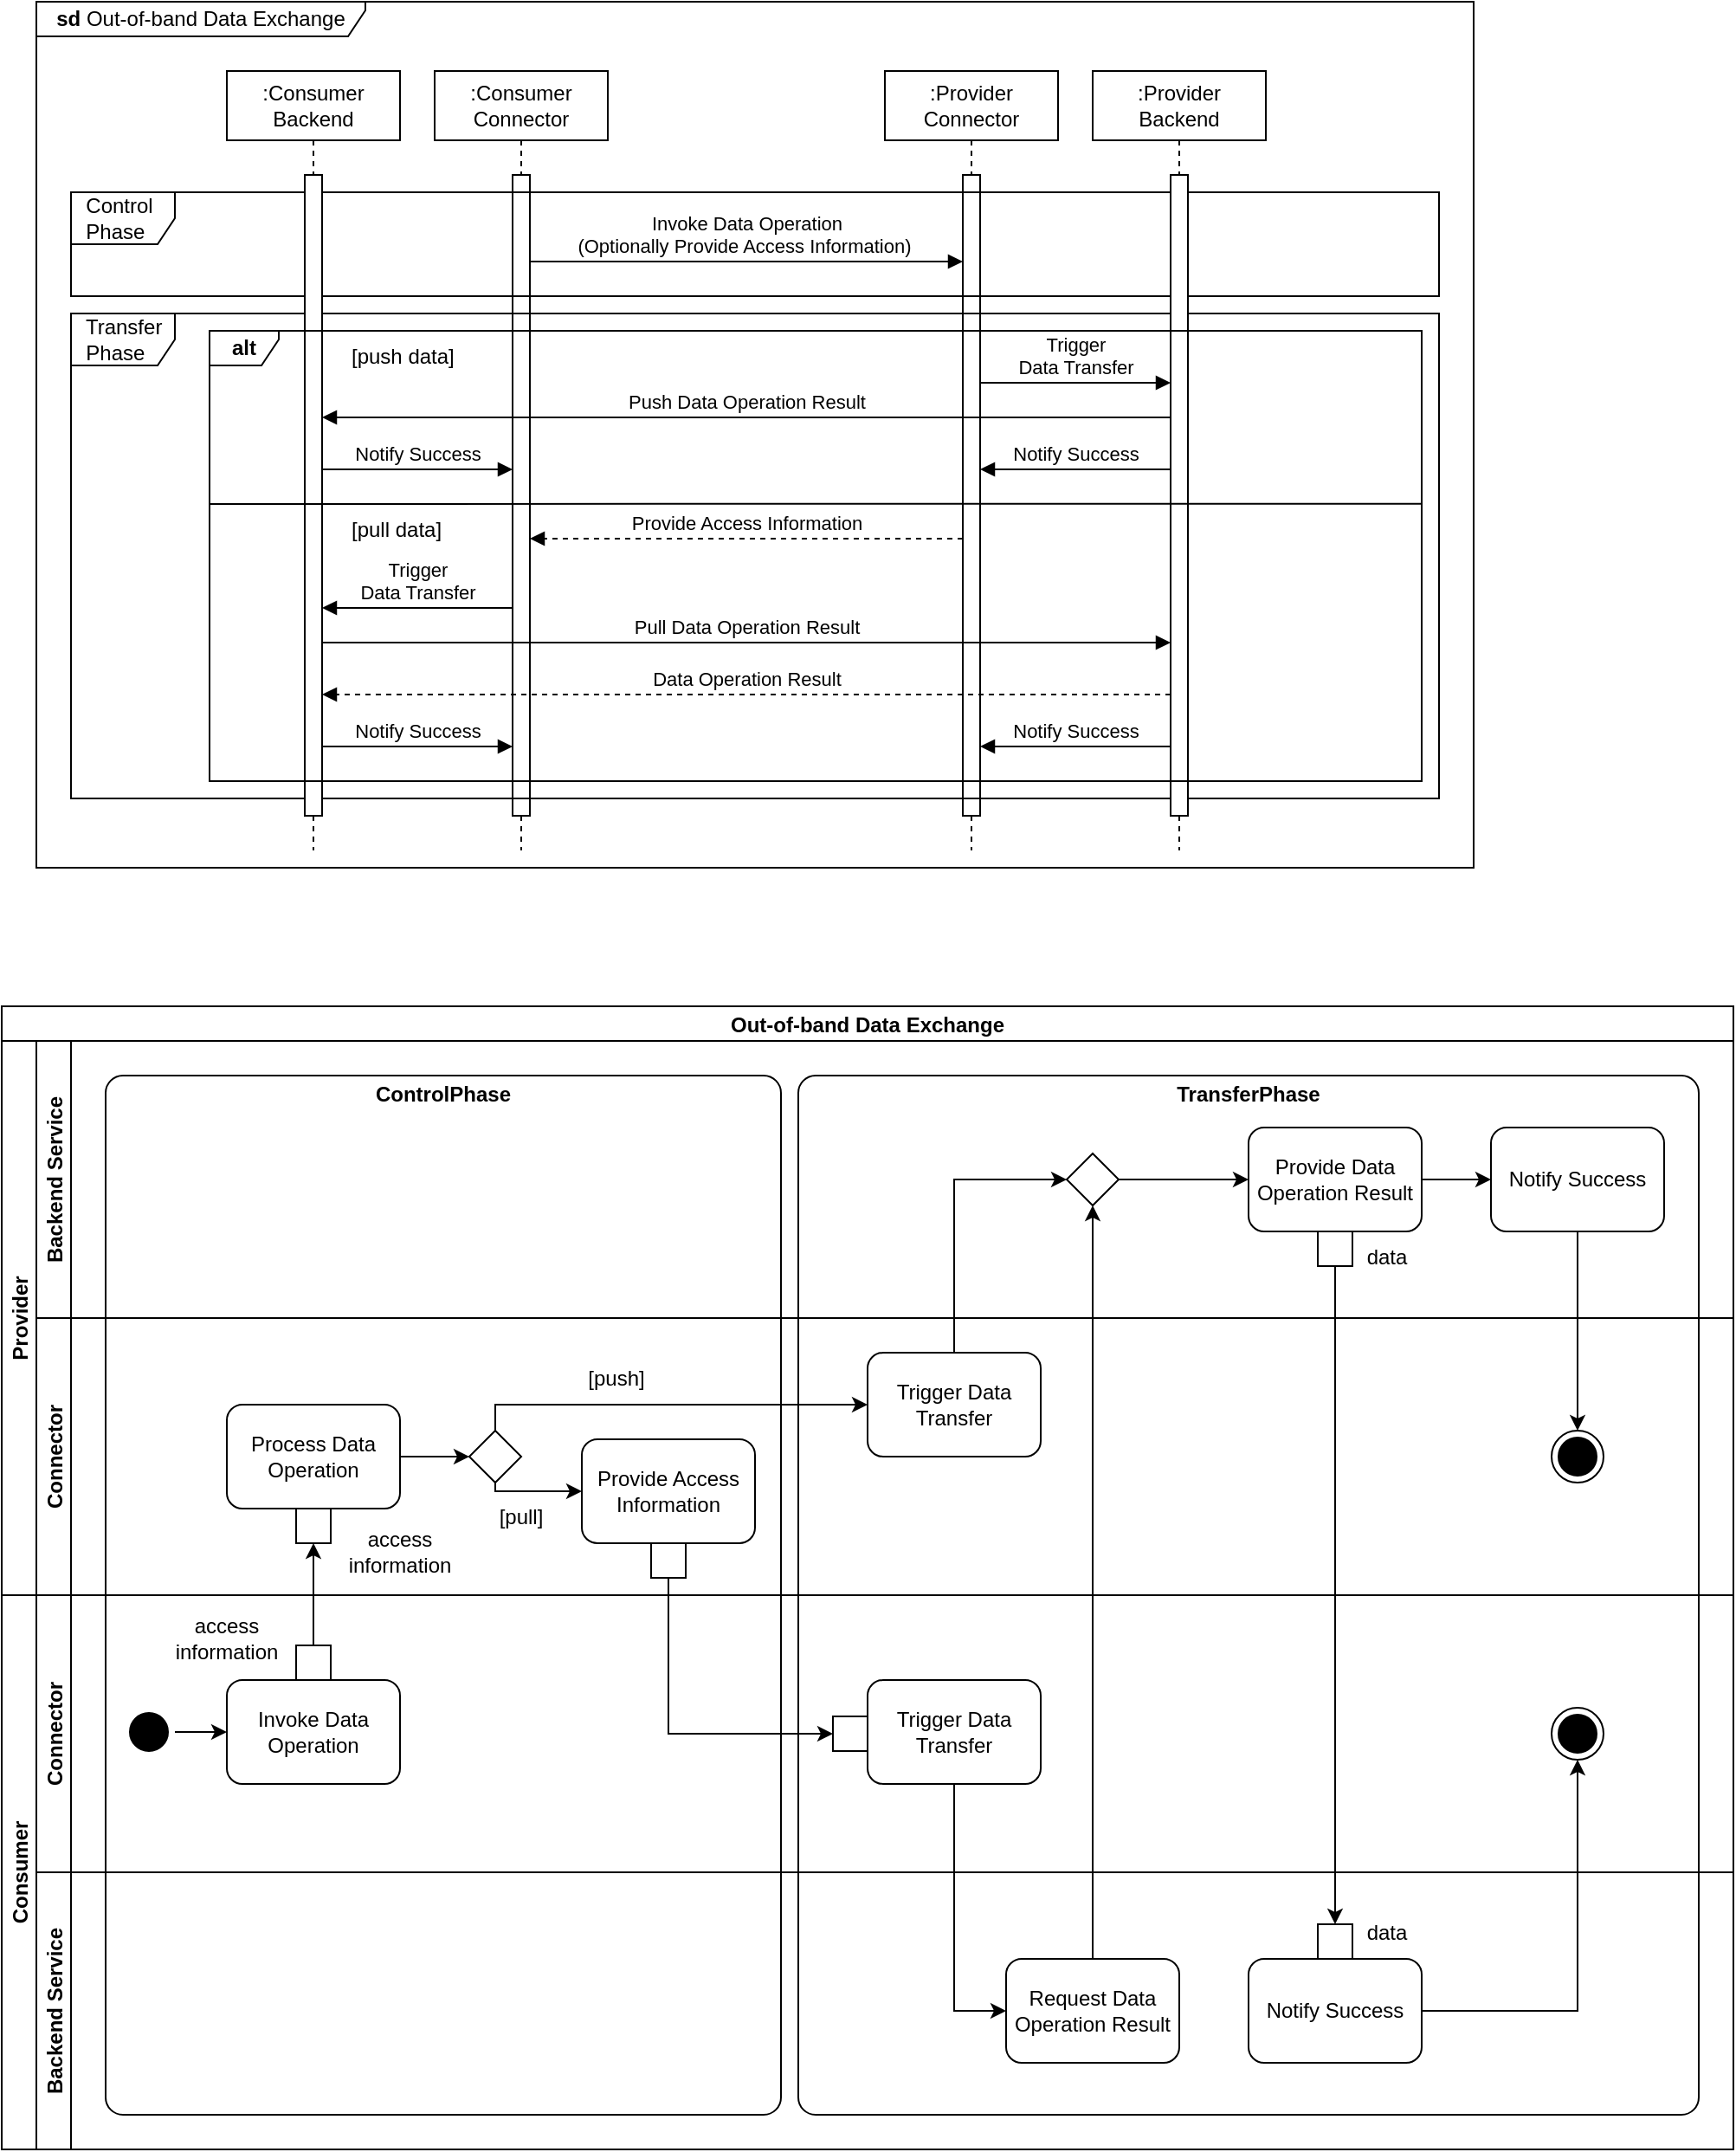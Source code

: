 <mxfile version="16.4.0" type="device"><diagram id="InRpgOTxGVOaZzOCtdp3" name="Seite-1"><mxGraphModel dx="1929" dy="865" grid="1" gridSize="10" guides="1" tooltips="1" connect="1" arrows="1" fold="1" page="1" pageScale="1" pageWidth="827" pageHeight="1169" math="0" shadow="0"><root><mxCell id="0"/><mxCell id="1" parent="0"/><mxCell id="YE-XJE2KIXxHmylSZEUg-6" value="&lt;b style=&quot;text-align: left&quot;&gt;sd&lt;/b&gt;&lt;span style=&quot;text-align: left&quot;&gt;&amp;nbsp;&lt;/span&gt;Out-of-band Data Exchange" style="shape=umlFrame;whiteSpace=wrap;html=1;width=190;height=20;" parent="1" vertex="1"><mxGeometry x="-50" y="200" width="830" height="500" as="geometry"/></mxCell><mxCell id="YE-XJE2KIXxHmylSZEUg-1" value=":Consumer&lt;br&gt;Connector" style="shape=umlLifeline;perimeter=lifelinePerimeter;whiteSpace=wrap;html=1;container=1;collapsible=0;recursiveResize=0;outlineConnect=0;" parent="1" vertex="1"><mxGeometry x="180" y="240" width="100" height="450" as="geometry"/></mxCell><mxCell id="YE-XJE2KIXxHmylSZEUg-3" value="" style="html=1;points=[];perimeter=orthogonalPerimeter;" parent="YE-XJE2KIXxHmylSZEUg-1" vertex="1"><mxGeometry x="45" y="60" width="10" height="370" as="geometry"/></mxCell><mxCell id="YE-XJE2KIXxHmylSZEUg-2" value=":Provider&lt;br&gt;Connector" style="shape=umlLifeline;perimeter=lifelinePerimeter;whiteSpace=wrap;html=1;container=1;collapsible=0;recursiveResize=0;outlineConnect=0;" parent="1" vertex="1"><mxGeometry x="440" y="240" width="100" height="450" as="geometry"/></mxCell><mxCell id="YE-XJE2KIXxHmylSZEUg-4" value="" style="html=1;points=[];perimeter=orthogonalPerimeter;" parent="YE-XJE2KIXxHmylSZEUg-2" vertex="1"><mxGeometry x="45" y="60" width="10" height="370" as="geometry"/></mxCell><mxCell id="YE-XJE2KIXxHmylSZEUg-12" value="&amp;nbsp; Control &lt;br&gt;&amp;nbsp; Phase" style="shape=umlFrame;whiteSpace=wrap;html=1;width=60;height=30;align=left;" parent="1" vertex="1"><mxGeometry x="-30" y="310" width="790" height="60" as="geometry"/></mxCell><mxCell id="YE-XJE2KIXxHmylSZEUg-13" value="&amp;nbsp; Transfer&lt;br&gt;&amp;nbsp; Phase" style="shape=umlFrame;whiteSpace=wrap;html=1;width=60;height=30;align=left;" parent="1" vertex="1"><mxGeometry x="-30" y="380" width="790" height="280" as="geometry"/></mxCell><mxCell id="YE-XJE2KIXxHmylSZEUg-8" value="Invoke Data Operation&lt;br&gt;(Optionally Provide Access Information)&amp;nbsp;" style="html=1;verticalAlign=bottom;endArrow=block;rounded=0;entryX=1;entryY=0.667;entryDx=0;entryDy=0;entryPerimeter=0;" parent="1" edge="1"><mxGeometry width="80" relative="1" as="geometry"><mxPoint x="235" y="350.0" as="sourcePoint"/><mxPoint x="485" y="350.0" as="targetPoint"/></mxGeometry></mxCell><mxCell id="xTZOT-qAhK9jX5oKUaEr-1" value=":Consumer&lt;br&gt;Backend" style="shape=umlLifeline;perimeter=lifelinePerimeter;whiteSpace=wrap;html=1;container=1;collapsible=0;recursiveResize=0;outlineConnect=0;" parent="1" vertex="1"><mxGeometry x="60" y="240" width="100" height="450" as="geometry"/></mxCell><mxCell id="xTZOT-qAhK9jX5oKUaEr-2" value="" style="html=1;points=[];perimeter=orthogonalPerimeter;" parent="xTZOT-qAhK9jX5oKUaEr-1" vertex="1"><mxGeometry x="45" y="60" width="10" height="370" as="geometry"/></mxCell><mxCell id="xTZOT-qAhK9jX5oKUaEr-4" value=":Provider&lt;br&gt;Backend" style="shape=umlLifeline;perimeter=lifelinePerimeter;whiteSpace=wrap;html=1;container=1;collapsible=0;recursiveResize=0;outlineConnect=0;" parent="1" vertex="1"><mxGeometry x="560" y="240" width="100" height="450" as="geometry"/></mxCell><mxCell id="xTZOT-qAhK9jX5oKUaEr-5" value="" style="html=1;points=[];perimeter=orthogonalPerimeter;" parent="xTZOT-qAhK9jX5oKUaEr-4" vertex="1"><mxGeometry x="45" y="60" width="10" height="370" as="geometry"/></mxCell><mxCell id="yHW4Voq49PEKWyAm_3P9-1" value="&lt;div style=&quot;text-align: left&quot;&gt;&lt;span&gt;&lt;b&gt;alt&lt;/b&gt;&lt;/span&gt;&lt;/div&gt;" style="shape=umlFrame;whiteSpace=wrap;html=1;width=40;height=20;" parent="1" vertex="1"><mxGeometry x="50" y="390" width="700" height="260" as="geometry"/></mxCell><mxCell id="yHW4Voq49PEKWyAm_3P9-2" value="[push data]" style="text;html=1;strokeColor=none;fillColor=none;align=left;verticalAlign=middle;whiteSpace=wrap;rounded=0;" parent="1" vertex="1"><mxGeometry x="130" y="390" width="70" height="30" as="geometry"/></mxCell><mxCell id="yHW4Voq49PEKWyAm_3P9-3" value="[pull data]" style="text;html=1;strokeColor=none;fillColor=none;align=left;verticalAlign=middle;whiteSpace=wrap;rounded=0;" parent="1" vertex="1"><mxGeometry x="130" y="490" width="70" height="30" as="geometry"/></mxCell><mxCell id="yHW4Voq49PEKWyAm_3P9-4" value="Trigger &lt;br&gt;Data Transfer" style="html=1;verticalAlign=bottom;endArrow=block;rounded=0;" parent="1" source="YE-XJE2KIXxHmylSZEUg-4" target="xTZOT-qAhK9jX5oKUaEr-5" edge="1"><mxGeometry width="80" relative="1" as="geometry"><mxPoint x="495" y="420" as="sourcePoint"/><mxPoint x="745" y="420" as="targetPoint"/><Array as="points"><mxPoint x="580" y="420"/></Array></mxGeometry></mxCell><mxCell id="YE-XJE2KIXxHmylSZEUg-9" value="Push Data Operation Result" style="html=1;verticalAlign=bottom;endArrow=block;rounded=0;" parent="1" source="xTZOT-qAhK9jX5oKUaEr-5" target="xTZOT-qAhK9jX5oKUaEr-2" edge="1"><mxGeometry width="80" relative="1" as="geometry"><mxPoint x="485" y="480.0" as="sourcePoint"/><mxPoint x="235" y="480.0" as="targetPoint"/><Array as="points"><mxPoint x="420" y="440"/></Array></mxGeometry></mxCell><mxCell id="yHW4Voq49PEKWyAm_3P9-5" value="Notify Success" style="html=1;verticalAlign=bottom;endArrow=block;rounded=0;" parent="1" source="xTZOT-qAhK9jX5oKUaEr-2" target="YE-XJE2KIXxHmylSZEUg-3" edge="1"><mxGeometry width="80" relative="1" as="geometry"><mxPoint x="120" y="470.0" as="sourcePoint"/><mxPoint x="230" y="470.0" as="targetPoint"/><Array as="points"><mxPoint x="205" y="470"/></Array></mxGeometry></mxCell><mxCell id="yHW4Voq49PEKWyAm_3P9-6" value="" style="endArrow=none;html=1;rounded=0;entryX=1;entryY=0.499;entryDx=0;entryDy=0;entryPerimeter=0;" parent="1" edge="1"><mxGeometry width="50" height="50" relative="1" as="geometry"><mxPoint x="50" y="490" as="sourcePoint"/><mxPoint x="750" y="489.82" as="targetPoint"/></mxGeometry></mxCell><mxCell id="yHW4Voq49PEKWyAm_3P9-7" value="Provide Access Information" style="html=1;verticalAlign=bottom;endArrow=block;rounded=0;dashed=1;" parent="1" edge="1"><mxGeometry width="80" relative="1" as="geometry"><mxPoint x="485" y="510" as="sourcePoint"/><mxPoint x="235" y="510" as="targetPoint"/><Array as="points"><mxPoint x="430" y="510"/></Array></mxGeometry></mxCell><mxCell id="yHW4Voq49PEKWyAm_3P9-8" value="Trigger &lt;br&gt;Data Transfer" style="html=1;verticalAlign=bottom;endArrow=block;rounded=0;" parent="1" source="YE-XJE2KIXxHmylSZEUg-3" target="xTZOT-qAhK9jX5oKUaEr-2" edge="1"><mxGeometry width="80" relative="1" as="geometry"><mxPoint x="220" y="550" as="sourcePoint"/><mxPoint x="110" y="550" as="targetPoint"/><Array as="points"><mxPoint x="195" y="550"/></Array></mxGeometry></mxCell><mxCell id="yHW4Voq49PEKWyAm_3P9-9" value="Pull Data Operation Result" style="html=1;verticalAlign=bottom;endArrow=block;rounded=0;" parent="1" edge="1"><mxGeometry width="80" relative="1" as="geometry"><mxPoint x="115" y="570" as="sourcePoint"/><mxPoint x="605" y="570" as="targetPoint"/></mxGeometry></mxCell><mxCell id="yHW4Voq49PEKWyAm_3P9-10" value="Data Operation Result" style="html=1;verticalAlign=bottom;endArrow=block;rounded=0;dashed=1;" parent="1" edge="1"><mxGeometry width="80" relative="1" as="geometry"><mxPoint x="605" y="600" as="sourcePoint"/><mxPoint x="115" y="600" as="targetPoint"/></mxGeometry></mxCell><mxCell id="yHW4Voq49PEKWyAm_3P9-11" value="Notify Success" style="html=1;verticalAlign=bottom;endArrow=block;rounded=0;" parent="1" source="xTZOT-qAhK9jX5oKUaEr-2" target="YE-XJE2KIXxHmylSZEUg-3" edge="1"><mxGeometry width="80" relative="1" as="geometry"><mxPoint x="125" y="630" as="sourcePoint"/><mxPoint x="235" y="630" as="targetPoint"/><Array as="points"><mxPoint x="215" y="630"/></Array></mxGeometry></mxCell><mxCell id="yHW4Voq49PEKWyAm_3P9-12" value="Notify Success" style="html=1;verticalAlign=bottom;endArrow=block;rounded=0;" parent="1" source="xTZOT-qAhK9jX5oKUaEr-5" target="YE-XJE2KIXxHmylSZEUg-4" edge="1"><mxGeometry width="80" relative="1" as="geometry"><mxPoint x="600" y="470" as="sourcePoint"/><mxPoint x="490" y="470" as="targetPoint"/><Array as="points"><mxPoint x="580" y="470"/></Array></mxGeometry></mxCell><mxCell id="yHW4Voq49PEKWyAm_3P9-13" value="Notify Success" style="html=1;verticalAlign=bottom;endArrow=block;rounded=0;" parent="1" source="xTZOT-qAhK9jX5oKUaEr-5" target="YE-XJE2KIXxHmylSZEUg-4" edge="1"><mxGeometry width="80" relative="1" as="geometry"><mxPoint x="610" y="630" as="sourcePoint"/><mxPoint x="500" y="630" as="targetPoint"/><Array as="points"><mxPoint x="585" y="630"/></Array></mxGeometry></mxCell><mxCell id="_v4QR6T853y1fYo23N3H-1" value="Out-of-band Data Exchange" style="swimlane;childLayout=stackLayout;resizeParent=1;resizeParentMax=0;horizontal=1;startSize=20;horizontalStack=0;fontStyle=1" parent="1" vertex="1"><mxGeometry x="-70" y="780" width="1000" height="660" as="geometry"/></mxCell><mxCell id="_v4QR6T853y1fYo23N3H-2" value="Provider" style="swimlane;startSize=20;horizontal=0;" parent="_v4QR6T853y1fYo23N3H-1" vertex="1"><mxGeometry y="20" width="1000" height="320" as="geometry"/></mxCell><mxCell id="_v4QR6T853y1fYo23N3H-6" value="Connector" style="swimlane;startSize=20;horizontal=0;" parent="_v4QR6T853y1fYo23N3H-2" vertex="1"><mxGeometry x="20" y="160" width="980" height="160" as="geometry"/></mxCell><mxCell id="SELN3ru2IScqRqPEhLZX-16" style="edgeStyle=orthogonalEdgeStyle;rounded=0;orthogonalLoop=1;jettySize=auto;html=1;exitX=1;exitY=0.5;exitDx=0;exitDy=0;entryX=0;entryY=0.5;entryDx=0;entryDy=0;" parent="_v4QR6T853y1fYo23N3H-6" source="SELN3ru2IScqRqPEhLZX-6" target="SELN3ru2IScqRqPEhLZX-15" edge="1"><mxGeometry relative="1" as="geometry"/></mxCell><mxCell id="SELN3ru2IScqRqPEhLZX-6" value="Process Data Operation" style="rounded=1;whiteSpace=wrap;html=1;strokeColor=default;" parent="_v4QR6T853y1fYo23N3H-6" vertex="1"><mxGeometry x="110" y="50" width="100" height="60" as="geometry"/></mxCell><mxCell id="SELN3ru2IScqRqPEhLZX-9" value="" style="rounded=0;whiteSpace=wrap;html=1;strokeColor=default;" parent="_v4QR6T853y1fYo23N3H-6" vertex="1"><mxGeometry x="150" y="110" width="20" height="20" as="geometry"/></mxCell><mxCell id="SELN3ru2IScqRqPEhLZX-13" value="Trigger Data Transfer" style="rounded=1;whiteSpace=wrap;html=1;strokeColor=default;" parent="_v4QR6T853y1fYo23N3H-6" vertex="1"><mxGeometry x="480" y="20" width="100" height="60" as="geometry"/></mxCell><mxCell id="SELN3ru2IScqRqPEhLZX-17" style="edgeStyle=orthogonalEdgeStyle;rounded=0;orthogonalLoop=1;jettySize=auto;html=1;exitX=0.5;exitY=0;exitDx=0;exitDy=0;entryX=0;entryY=0.5;entryDx=0;entryDy=0;" parent="_v4QR6T853y1fYo23N3H-6" source="SELN3ru2IScqRqPEhLZX-15" target="SELN3ru2IScqRqPEhLZX-13" edge="1"><mxGeometry relative="1" as="geometry"><Array as="points"><mxPoint x="265" y="50"/></Array></mxGeometry></mxCell><mxCell id="SELN3ru2IScqRqPEhLZX-33" style="edgeStyle=orthogonalEdgeStyle;rounded=0;orthogonalLoop=1;jettySize=auto;html=1;exitX=0.5;exitY=1;exitDx=0;exitDy=0;entryX=0;entryY=0.5;entryDx=0;entryDy=0;" parent="_v4QR6T853y1fYo23N3H-6" source="SELN3ru2IScqRqPEhLZX-15" target="SELN3ru2IScqRqPEhLZX-32" edge="1"><mxGeometry relative="1" as="geometry"><Array as="points"><mxPoint x="265" y="100"/></Array></mxGeometry></mxCell><mxCell id="SELN3ru2IScqRqPEhLZX-15" value="" style="rhombus;whiteSpace=wrap;html=1;strokeColor=default;" parent="_v4QR6T853y1fYo23N3H-6" vertex="1"><mxGeometry x="250" y="65" width="30" height="30" as="geometry"/></mxCell><mxCell id="SELN3ru2IScqRqPEhLZX-18" value="[push]" style="text;html=1;strokeColor=none;fillColor=none;align=center;verticalAlign=middle;whiteSpace=wrap;rounded=0;" parent="_v4QR6T853y1fYo23N3H-6" vertex="1"><mxGeometry x="305" y="20" width="60" height="30" as="geometry"/></mxCell><mxCell id="SELN3ru2IScqRqPEhLZX-27" value="" style="ellipse;html=1;shape=endState;fillColor=#000000;strokeColor=#000000;" parent="_v4QR6T853y1fYo23N3H-6" vertex="1"><mxGeometry x="875" y="65" width="30" height="30" as="geometry"/></mxCell><mxCell id="SELN3ru2IScqRqPEhLZX-32" value="Provide Access Information" style="rounded=1;whiteSpace=wrap;html=1;strokeColor=default;" parent="_v4QR6T853y1fYo23N3H-6" vertex="1"><mxGeometry x="315" y="70" width="100" height="60" as="geometry"/></mxCell><mxCell id="SELN3ru2IScqRqPEhLZX-34" value="[pull]" style="text;html=1;strokeColor=none;fillColor=none;align=center;verticalAlign=middle;whiteSpace=wrap;rounded=0;" parent="_v4QR6T853y1fYo23N3H-6" vertex="1"><mxGeometry x="250" y="100" width="60" height="30" as="geometry"/></mxCell><mxCell id="SELN3ru2IScqRqPEhLZX-36" value="access&lt;br&gt;information" style="text;html=1;strokeColor=none;fillColor=none;align=center;verticalAlign=middle;whiteSpace=wrap;rounded=0;" parent="_v4QR6T853y1fYo23N3H-6" vertex="1"><mxGeometry x="180" y="120" width="60" height="30" as="geometry"/></mxCell><mxCell id="SELN3ru2IScqRqPEhLZX-40" value="" style="rounded=0;whiteSpace=wrap;html=1;strokeColor=default;" parent="_v4QR6T853y1fYo23N3H-6" vertex="1"><mxGeometry x="355" y="130" width="20" height="20" as="geometry"/></mxCell><mxCell id="_v4QR6T853y1fYo23N3H-7" value="Backend Service" style="swimlane;startSize=20;horizontal=0;" parent="_v4QR6T853y1fYo23N3H-2" vertex="1"><mxGeometry x="20" width="980" height="160" as="geometry"/></mxCell><mxCell id="SELN3ru2IScqRqPEhLZX-26" style="edgeStyle=orthogonalEdgeStyle;rounded=0;orthogonalLoop=1;jettySize=auto;html=1;exitX=1;exitY=0.5;exitDx=0;exitDy=0;entryX=0;entryY=0.5;entryDx=0;entryDy=0;" parent="_v4QR6T853y1fYo23N3H-7" source="SELN3ru2IScqRqPEhLZX-19" target="SELN3ru2IScqRqPEhLZX-25" edge="1"><mxGeometry relative="1" as="geometry"/></mxCell><mxCell id="SELN3ru2IScqRqPEhLZX-19" value="Provide Data Operation Result" style="rounded=1;whiteSpace=wrap;html=1;strokeColor=default;" parent="_v4QR6T853y1fYo23N3H-7" vertex="1"><mxGeometry x="700" y="50" width="100" height="60" as="geometry"/></mxCell><mxCell id="SELN3ru2IScqRqPEhLZX-25" value="Notify Success" style="rounded=1;whiteSpace=wrap;html=1;strokeColor=default;" parent="_v4QR6T853y1fYo23N3H-7" vertex="1"><mxGeometry x="840" y="50" width="100" height="60" as="geometry"/></mxCell><mxCell id="SELN3ru2IScqRqPEhLZX-29" value="" style="rounded=0;whiteSpace=wrap;html=1;strokeColor=default;" parent="_v4QR6T853y1fYo23N3H-7" vertex="1"><mxGeometry x="740" y="110" width="20" height="20" as="geometry"/></mxCell><mxCell id="SELN3ru2IScqRqPEhLZX-37" value="data" style="text;html=1;strokeColor=none;fillColor=none;align=center;verticalAlign=middle;whiteSpace=wrap;rounded=0;" parent="_v4QR6T853y1fYo23N3H-7" vertex="1"><mxGeometry x="750" y="110" width="60" height="30" as="geometry"/></mxCell><mxCell id="SELN3ru2IScqRqPEhLZX-49" style="edgeStyle=orthogonalEdgeStyle;rounded=0;orthogonalLoop=1;jettySize=auto;html=1;exitX=1;exitY=0.5;exitDx=0;exitDy=0;entryX=0;entryY=0.5;entryDx=0;entryDy=0;" parent="_v4QR6T853y1fYo23N3H-7" source="SELN3ru2IScqRqPEhLZX-47" target="SELN3ru2IScqRqPEhLZX-19" edge="1"><mxGeometry relative="1" as="geometry"/></mxCell><mxCell id="SELN3ru2IScqRqPEhLZX-47" value="" style="rhombus;whiteSpace=wrap;html=1;strokeColor=default;" parent="_v4QR6T853y1fYo23N3H-7" vertex="1"><mxGeometry x="595" y="65" width="30" height="30" as="geometry"/></mxCell><mxCell id="SELN3ru2IScqRqPEhLZX-28" style="edgeStyle=orthogonalEdgeStyle;rounded=0;orthogonalLoop=1;jettySize=auto;html=1;exitX=0.5;exitY=1;exitDx=0;exitDy=0;entryX=0.5;entryY=0;entryDx=0;entryDy=0;" parent="_v4QR6T853y1fYo23N3H-2" source="SELN3ru2IScqRqPEhLZX-25" target="SELN3ru2IScqRqPEhLZX-27" edge="1"><mxGeometry relative="1" as="geometry"/></mxCell><mxCell id="SELN3ru2IScqRqPEhLZX-50" style="edgeStyle=orthogonalEdgeStyle;rounded=0;orthogonalLoop=1;jettySize=auto;html=1;exitX=0.5;exitY=0;exitDx=0;exitDy=0;entryX=0;entryY=0.5;entryDx=0;entryDy=0;" parent="_v4QR6T853y1fYo23N3H-2" source="SELN3ru2IScqRqPEhLZX-13" target="SELN3ru2IScqRqPEhLZX-47" edge="1"><mxGeometry relative="1" as="geometry"/></mxCell><mxCell id="SELN3ru2IScqRqPEhLZX-12" style="edgeStyle=orthogonalEdgeStyle;rounded=0;orthogonalLoop=1;jettySize=auto;html=1;exitX=0.5;exitY=0;exitDx=0;exitDy=0;entryX=0.5;entryY=1;entryDx=0;entryDy=0;" parent="_v4QR6T853y1fYo23N3H-1" source="SELN3ru2IScqRqPEhLZX-11" target="SELN3ru2IScqRqPEhLZX-9" edge="1"><mxGeometry relative="1" as="geometry"/></mxCell><mxCell id="SELN3ru2IScqRqPEhLZX-42" style="edgeStyle=orthogonalEdgeStyle;rounded=0;orthogonalLoop=1;jettySize=auto;html=1;exitX=0.5;exitY=1;exitDx=0;exitDy=0;entryX=0;entryY=0.5;entryDx=0;entryDy=0;" parent="_v4QR6T853y1fYo23N3H-1" source="SELN3ru2IScqRqPEhLZX-40" target="SELN3ru2IScqRqPEhLZX-41" edge="1"><mxGeometry relative="1" as="geometry"/></mxCell><mxCell id="SELN3ru2IScqRqPEhLZX-31" style="edgeStyle=orthogonalEdgeStyle;rounded=0;orthogonalLoop=1;jettySize=auto;html=1;exitX=0.5;exitY=1;exitDx=0;exitDy=0;entryX=0.5;entryY=0;entryDx=0;entryDy=0;" parent="_v4QR6T853y1fYo23N3H-1" source="SELN3ru2IScqRqPEhLZX-29" target="SELN3ru2IScqRqPEhLZX-30" edge="1"><mxGeometry relative="1" as="geometry"/></mxCell><mxCell id="SELN3ru2IScqRqPEhLZX-48" style="edgeStyle=orthogonalEdgeStyle;rounded=0;orthogonalLoop=1;jettySize=auto;html=1;exitX=0.5;exitY=0;exitDx=0;exitDy=0;entryX=0.5;entryY=1;entryDx=0;entryDy=0;" parent="_v4QR6T853y1fYo23N3H-1" source="SELN3ru2IScqRqPEhLZX-45" target="SELN3ru2IScqRqPEhLZX-47" edge="1"><mxGeometry relative="1" as="geometry"/></mxCell><mxCell id="_v4QR6T853y1fYo23N3H-3" value="Consumer" style="swimlane;startSize=20;horizontal=0;" parent="_v4QR6T853y1fYo23N3H-1" vertex="1"><mxGeometry y="340" width="1000" height="320" as="geometry"/></mxCell><mxCell id="_v4QR6T853y1fYo23N3H-5" value="Connector" style="swimlane;startSize=20;horizontal=0;" parent="_v4QR6T853y1fYo23N3H-3" vertex="1"><mxGeometry x="20" width="980" height="160" as="geometry"/></mxCell><mxCell id="SELN3ru2IScqRqPEhLZX-2" value="" style="ellipse;html=1;shape=startState;fillColor=#000000;strokeColor=default;" parent="_v4QR6T853y1fYo23N3H-5" vertex="1"><mxGeometry x="50" y="64" width="30" height="30" as="geometry"/></mxCell><mxCell id="SELN3ru2IScqRqPEhLZX-4" value="Invoke Data Operation" style="rounded=1;whiteSpace=wrap;html=1;strokeColor=default;" parent="_v4QR6T853y1fYo23N3H-5" vertex="1"><mxGeometry x="110" y="49" width="100" height="60" as="geometry"/></mxCell><mxCell id="SELN3ru2IScqRqPEhLZX-5" style="edgeStyle=orthogonalEdgeStyle;rounded=0;orthogonalLoop=1;jettySize=auto;html=1;exitX=1;exitY=0.5;exitDx=0;exitDy=0;" parent="_v4QR6T853y1fYo23N3H-5" source="SELN3ru2IScqRqPEhLZX-2" target="SELN3ru2IScqRqPEhLZX-4" edge="1"><mxGeometry relative="1" as="geometry"/></mxCell><mxCell id="SELN3ru2IScqRqPEhLZX-11" value="" style="rounded=0;whiteSpace=wrap;html=1;strokeColor=default;" parent="_v4QR6T853y1fYo23N3H-5" vertex="1"><mxGeometry x="150" y="29" width="20" height="20" as="geometry"/></mxCell><mxCell id="SELN3ru2IScqRqPEhLZX-35" value="access&lt;br&gt;information" style="text;html=1;strokeColor=none;fillColor=none;align=center;verticalAlign=middle;whiteSpace=wrap;rounded=0;" parent="_v4QR6T853y1fYo23N3H-5" vertex="1"><mxGeometry x="80" y="10" width="60" height="30" as="geometry"/></mxCell><mxCell id="SELN3ru2IScqRqPEhLZX-39" value="Trigger Data Transfer" style="rounded=1;whiteSpace=wrap;html=1;strokeColor=default;" parent="_v4QR6T853y1fYo23N3H-5" vertex="1"><mxGeometry x="480" y="49" width="100" height="60" as="geometry"/></mxCell><mxCell id="SELN3ru2IScqRqPEhLZX-41" value="" style="rounded=0;whiteSpace=wrap;html=1;strokeColor=default;" parent="_v4QR6T853y1fYo23N3H-5" vertex="1"><mxGeometry x="460" y="70" width="20" height="20" as="geometry"/></mxCell><mxCell id="SELN3ru2IScqRqPEhLZX-1" value="Backend Service" style="swimlane;startSize=20;horizontal=0;" parent="_v4QR6T853y1fYo23N3H-3" vertex="1"><mxGeometry x="20" y="160" width="980" height="160" as="geometry"/></mxCell><mxCell id="SELN3ru2IScqRqPEhLZX-21" value="Notify Success" style="rounded=1;whiteSpace=wrap;html=1;strokeColor=default;" parent="SELN3ru2IScqRqPEhLZX-1" vertex="1"><mxGeometry x="700" y="50" width="100" height="60" as="geometry"/></mxCell><mxCell id="SELN3ru2IScqRqPEhLZX-38" value="data" style="text;html=1;strokeColor=none;fillColor=none;align=center;verticalAlign=middle;whiteSpace=wrap;rounded=0;" parent="SELN3ru2IScqRqPEhLZX-1" vertex="1"><mxGeometry x="750" y="20" width="60" height="30" as="geometry"/></mxCell><mxCell id="SELN3ru2IScqRqPEhLZX-45" value="Request Data Operation Result" style="rounded=1;whiteSpace=wrap;html=1;strokeColor=default;" parent="SELN3ru2IScqRqPEhLZX-1" vertex="1"><mxGeometry x="560" y="50" width="100" height="60" as="geometry"/></mxCell><mxCell id="SELN3ru2IScqRqPEhLZX-46" style="edgeStyle=orthogonalEdgeStyle;rounded=0;orthogonalLoop=1;jettySize=auto;html=1;exitX=0.5;exitY=1;exitDx=0;exitDy=0;entryX=0;entryY=0.5;entryDx=0;entryDy=0;" parent="_v4QR6T853y1fYo23N3H-3" source="SELN3ru2IScqRqPEhLZX-39" target="SELN3ru2IScqRqPEhLZX-45" edge="1"><mxGeometry relative="1" as="geometry"/></mxCell><mxCell id="SELN3ru2IScqRqPEhLZX-30" value="" style="rounded=0;whiteSpace=wrap;html=1;strokeColor=default;" parent="_v4QR6T853y1fYo23N3H-3" vertex="1"><mxGeometry x="760" y="190" width="20" height="20" as="geometry"/></mxCell><mxCell id="SELN3ru2IScqRqPEhLZX-51" value="" style="edgeStyle=orthogonalEdgeStyle;rounded=0;orthogonalLoop=1;jettySize=auto;html=1;exitX=0.5;exitY=0;exitDx=0;exitDy=0;entryX=0.5;entryY=1;entryDx=0;entryDy=0;endArrow=none;" parent="_v4QR6T853y1fYo23N3H-3" source="SELN3ru2IScqRqPEhLZX-21" target="SELN3ru2IScqRqPEhLZX-30" edge="1"><mxGeometry relative="1" as="geometry"><mxPoint x="800" y="1330" as="sourcePoint"/><mxPoint x="800" y="1215" as="targetPoint"/></mxGeometry></mxCell><mxCell id="SELN3ru2IScqRqPEhLZX-22" value="" style="ellipse;html=1;shape=endState;fillColor=#000000;strokeColor=#000000;" parent="_v4QR6T853y1fYo23N3H-3" vertex="1"><mxGeometry x="895" y="65" width="30" height="30" as="geometry"/></mxCell><mxCell id="SELN3ru2IScqRqPEhLZX-23" style="edgeStyle=orthogonalEdgeStyle;rounded=0;orthogonalLoop=1;jettySize=auto;html=1;exitX=1;exitY=0.5;exitDx=0;exitDy=0;entryX=0.5;entryY=1;entryDx=0;entryDy=0;startArrow=none;" parent="_v4QR6T853y1fYo23N3H-3" source="SELN3ru2IScqRqPEhLZX-21" target="SELN3ru2IScqRqPEhLZX-22" edge="1"><mxGeometry relative="1" as="geometry"><mxPoint x="815" y="255" as="sourcePoint"/></mxGeometry></mxCell><mxCell id="8TT1ovkVEyZQ4ScUj576-1" value="&lt;p style=&quot;margin: 0px ; margin-top: 4px ; text-align: center&quot;&gt;&lt;b&gt;ControlPhase&lt;/b&gt;&lt;/p&gt;" style="html=1;shape=mxgraph.sysml.simpleState;html=1;overflow=fill;whiteSpace=wrap;align=center;fillColor=none;" vertex="1" parent="1"><mxGeometry x="-10" y="820" width="390" height="600" as="geometry"/></mxCell><mxCell id="8TT1ovkVEyZQ4ScUj576-3" value="&lt;p style=&quot;margin: 0px ; margin-top: 4px ; text-align: center&quot;&gt;&lt;b&gt;TransferPhase&lt;/b&gt;&lt;/p&gt;" style="html=1;shape=mxgraph.sysml.simpleState;html=1;overflow=fill;whiteSpace=wrap;align=center;fillColor=none;" vertex="1" parent="1"><mxGeometry x="390" y="820" width="520" height="600" as="geometry"/></mxCell></root></mxGraphModel></diagram></mxfile>